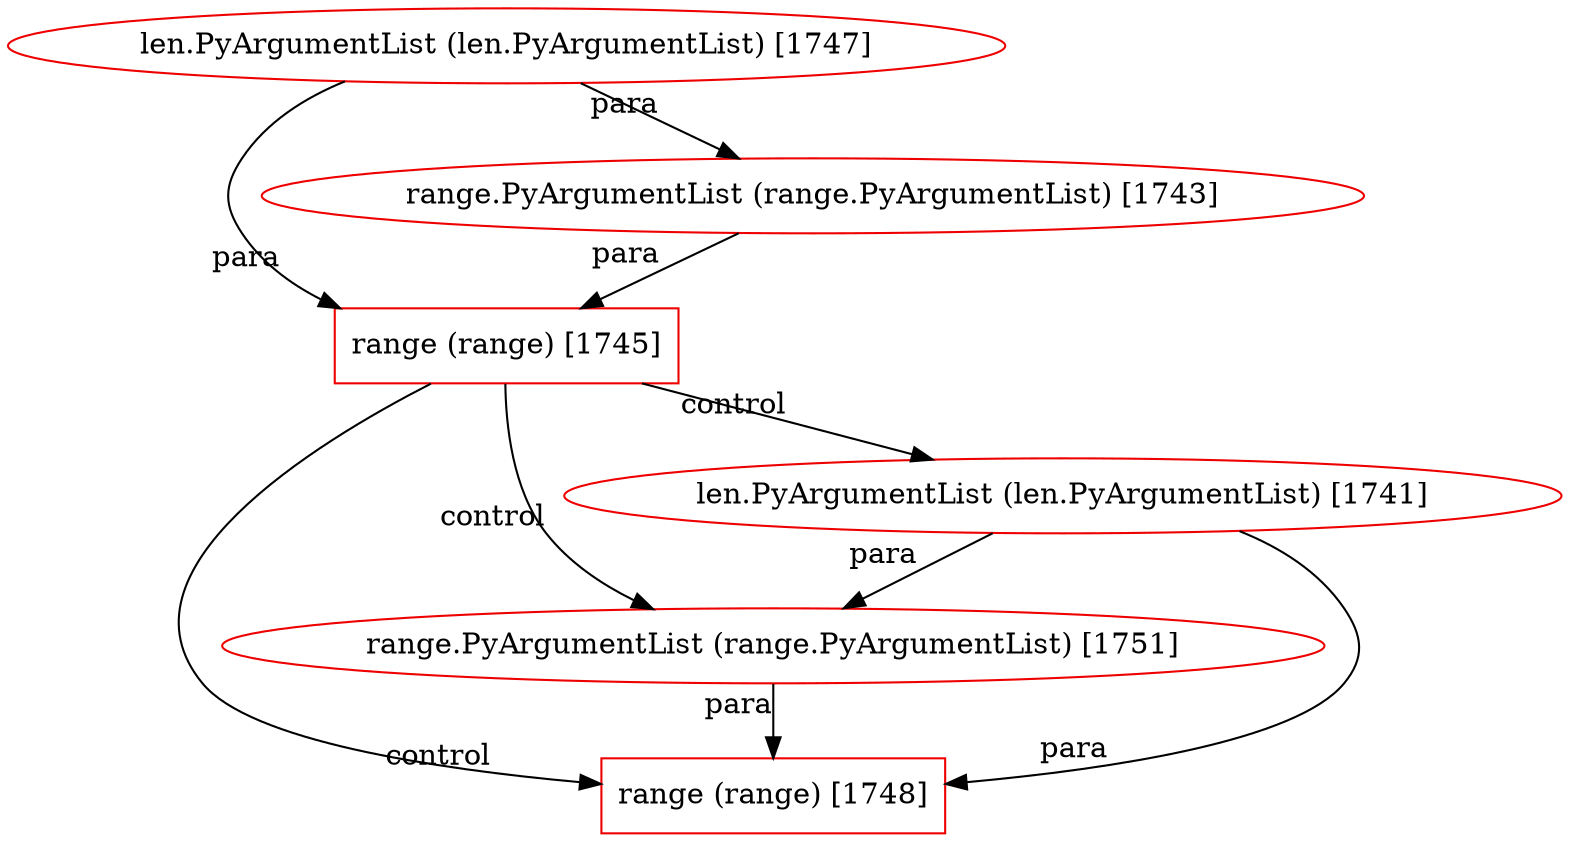 digraph G {
  1745 [ metadata="" color="red2" shape="box" kind="func-call" label="range (range) [1745]" ];
  1743 [ metadata="" color="red2" shape="ellipse" kind="null" label="range.PyArgumentList (range.PyArgumentList) [1743]" ];
  1747 [ metadata="" color="red2" shape="ellipse" kind="null" label="len.PyArgumentList (len.PyArgumentList) [1747]" ];
  1751 [ metadata="" color="red2" shape="ellipse" kind="null" label="range.PyArgumentList (range.PyArgumentList) [1751]" ];
  1748 [ metadata="" color="red2" shape="box" kind="func-call" label="range (range) [1748]" ];
  1741 [ metadata="" color="red2" shape="ellipse" kind="null" label="len.PyArgumentList (len.PyArgumentList) [1741]" ];
  1745 -> 1751 [ from_closure="null" xlabel="control" ];
  1745 -> 1748 [ from_closure="null" xlabel="control" ];
  1745 -> 1741 [ from_closure="null" xlabel="control" ];
  1743 -> 1745 [ from_closure="null" xlabel="para" ];
  1747 -> 1745 [ from_closure="null" xlabel="para" ];
  1747 -> 1743 [ from_closure="null" xlabel="para" ];
  1751 -> 1748 [ from_closure="null" xlabel="para" ];
  1741 -> 1751 [ from_closure="null" xlabel="para" ];
  1741 -> 1748 [ from_closure="null" xlabel="para" ];
}
